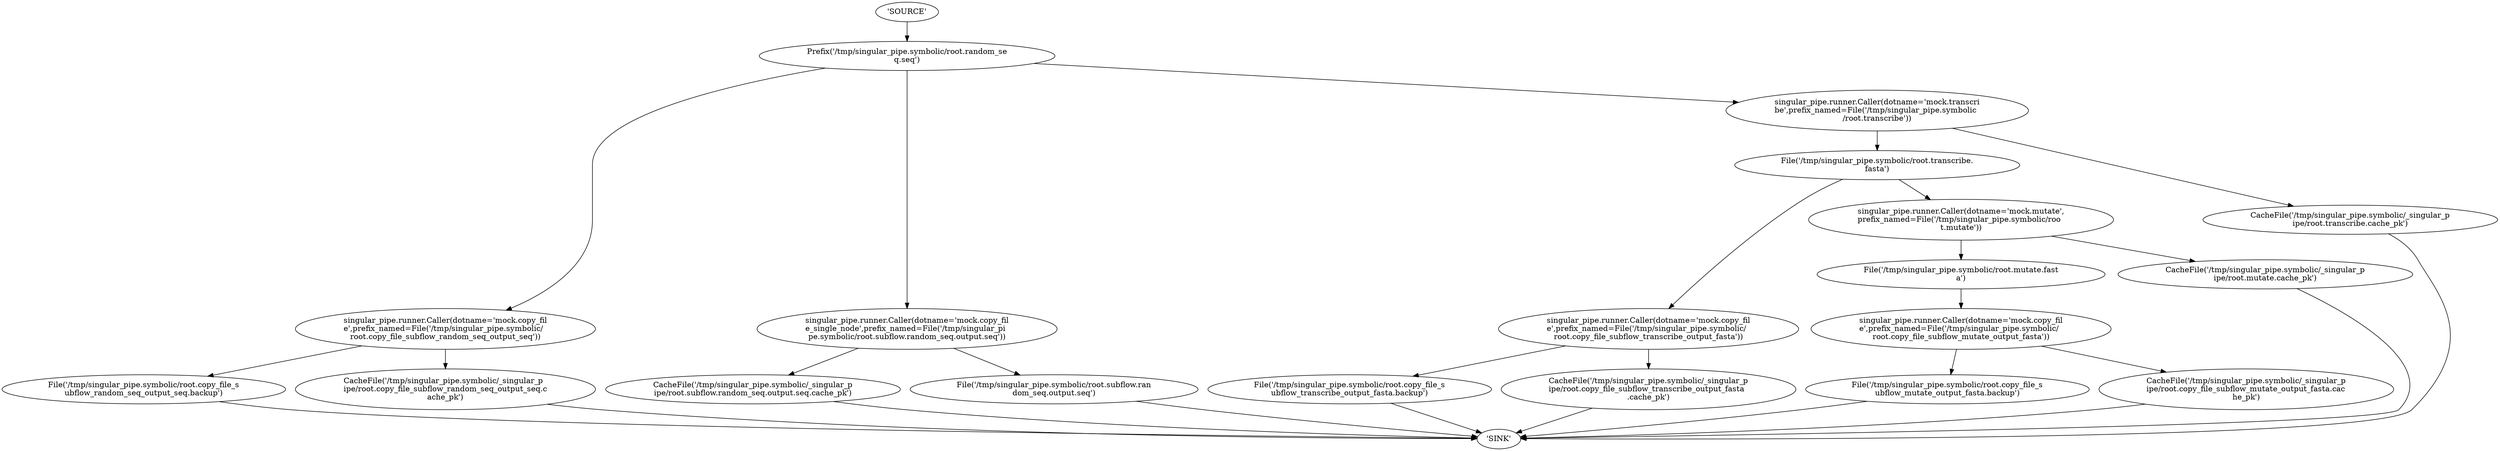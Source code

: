 strict digraph G {
	rankdir=TB
	"File('/tmp/singular_pipe.symbolic/root.copy_file_s\lubflow_random_seq_output_seq.backup')" -> "'SINK'"
	"singular_pipe.runner.Caller(dotname='mock.copy_fil\le',prefix_named=File('/tmp/singular_pipe.symbolic/\lroot.copy_file_subflow_random_seq_output_seq'))" -> "File('/tmp/singular_pipe.symbolic/root.copy_file_s\lubflow_random_seq_output_seq.backup')"
	"CacheFile('/tmp/singular_pipe.symbolic/_singular_p\lipe/root.copy_file_subflow_random_seq_output_seq.c\lache_pk')" -> "'SINK'"
	"singular_pipe.runner.Caller(dotname='mock.copy_fil\le',prefix_named=File('/tmp/singular_pipe.symbolic/\lroot.copy_file_subflow_random_seq_output_seq'))" -> "CacheFile('/tmp/singular_pipe.symbolic/_singular_p\lipe/root.copy_file_subflow_random_seq_output_seq.c\lache_pk')"
	"Prefix('/tmp/singular_pipe.symbolic/root.random_se\lq.seq')" -> "singular_pipe.runner.Caller(dotname='mock.copy_fil\le',prefix_named=File('/tmp/singular_pipe.symbolic/\lroot.copy_file_subflow_random_seq_output_seq'))"
	"CacheFile('/tmp/singular_pipe.symbolic/_singular_p\lipe/root.subflow.random_seq.output.seq.cache_pk')" -> "'SINK'"
	"singular_pipe.runner.Caller(dotname='mock.copy_fil\le_single_node',prefix_named=File('/tmp/singular_pi\lpe.symbolic/root.subflow.random_seq.output.seq'))" -> "CacheFile('/tmp/singular_pipe.symbolic/_singular_p\lipe/root.subflow.random_seq.output.seq.cache_pk')"
	"File('/tmp/singular_pipe.symbolic/root.subflow.ran\ldom_seq.output.seq')" -> "'SINK'"
	"singular_pipe.runner.Caller(dotname='mock.copy_fil\le_single_node',prefix_named=File('/tmp/singular_pi\lpe.symbolic/root.subflow.random_seq.output.seq'))" -> "File('/tmp/singular_pipe.symbolic/root.subflow.ran\ldom_seq.output.seq')"
	"Prefix('/tmp/singular_pipe.symbolic/root.random_se\lq.seq')" -> "singular_pipe.runner.Caller(dotname='mock.copy_fil\le_single_node',prefix_named=File('/tmp/singular_pi\lpe.symbolic/root.subflow.random_seq.output.seq'))"
	"File('/tmp/singular_pipe.symbolic/root.copy_file_s\lubflow_transcribe_output_fasta.backup')" -> "'SINK'"
	"singular_pipe.runner.Caller(dotname='mock.copy_fil\le',prefix_named=File('/tmp/singular_pipe.symbolic/\lroot.copy_file_subflow_transcribe_output_fasta'))" -> "File('/tmp/singular_pipe.symbolic/root.copy_file_s\lubflow_transcribe_output_fasta.backup')"
	"CacheFile('/tmp/singular_pipe.symbolic/_singular_p\lipe/root.copy_file_subflow_transcribe_output_fasta\l.cache_pk')" -> "'SINK'"
	"singular_pipe.runner.Caller(dotname='mock.copy_fil\le',prefix_named=File('/tmp/singular_pipe.symbolic/\lroot.copy_file_subflow_transcribe_output_fasta'))" -> "CacheFile('/tmp/singular_pipe.symbolic/_singular_p\lipe/root.copy_file_subflow_transcribe_output_fasta\l.cache_pk')"
	"File('/tmp/singular_pipe.symbolic/root.transcribe.\lfasta')" -> "singular_pipe.runner.Caller(dotname='mock.copy_fil\le',prefix_named=File('/tmp/singular_pipe.symbolic/\lroot.copy_file_subflow_transcribe_output_fasta'))"
	"File('/tmp/singular_pipe.symbolic/root.copy_file_s\lubflow_mutate_output_fasta.backup')" -> "'SINK'"
	"singular_pipe.runner.Caller(dotname='mock.copy_fil\le',prefix_named=File('/tmp/singular_pipe.symbolic/\lroot.copy_file_subflow_mutate_output_fasta'))" -> "File('/tmp/singular_pipe.symbolic/root.copy_file_s\lubflow_mutate_output_fasta.backup')"
	"CacheFile('/tmp/singular_pipe.symbolic/_singular_p\lipe/root.copy_file_subflow_mutate_output_fasta.cac\lhe_pk')" -> "'SINK'"
	"singular_pipe.runner.Caller(dotname='mock.copy_fil\le',prefix_named=File('/tmp/singular_pipe.symbolic/\lroot.copy_file_subflow_mutate_output_fasta'))" -> "CacheFile('/tmp/singular_pipe.symbolic/_singular_p\lipe/root.copy_file_subflow_mutate_output_fasta.cac\lhe_pk')"
	"File('/tmp/singular_pipe.symbolic/root.mutate.fast\la')" -> "singular_pipe.runner.Caller(dotname='mock.copy_fil\le',prefix_named=File('/tmp/singular_pipe.symbolic/\lroot.copy_file_subflow_mutate_output_fasta'))"
	"singular_pipe.runner.Caller(dotname='mock.mutate',\lprefix_named=File('/tmp/singular_pipe.symbolic/roo\lt.mutate'))" -> "File('/tmp/singular_pipe.symbolic/root.mutate.fast\la')"
	"CacheFile('/tmp/singular_pipe.symbolic/_singular_p\lipe/root.mutate.cache_pk')" -> "'SINK'"
	"singular_pipe.runner.Caller(dotname='mock.mutate',\lprefix_named=File('/tmp/singular_pipe.symbolic/roo\lt.mutate'))" -> "CacheFile('/tmp/singular_pipe.symbolic/_singular_p\lipe/root.mutate.cache_pk')"
	"File('/tmp/singular_pipe.symbolic/root.transcribe.\lfasta')" -> "singular_pipe.runner.Caller(dotname='mock.mutate',\lprefix_named=File('/tmp/singular_pipe.symbolic/roo\lt.mutate'))"
	"singular_pipe.runner.Caller(dotname='mock.transcri\lbe',prefix_named=File('/tmp/singular_pipe.symbolic\l/root.transcribe'))" -> "File('/tmp/singular_pipe.symbolic/root.transcribe.\lfasta')"
	"CacheFile('/tmp/singular_pipe.symbolic/_singular_p\lipe/root.transcribe.cache_pk')" -> "'SINK'"
	"singular_pipe.runner.Caller(dotname='mock.transcri\lbe',prefix_named=File('/tmp/singular_pipe.symbolic\l/root.transcribe'))" -> "CacheFile('/tmp/singular_pipe.symbolic/_singular_p\lipe/root.transcribe.cache_pk')"
	"Prefix('/tmp/singular_pipe.symbolic/root.random_se\lq.seq')" -> "singular_pipe.runner.Caller(dotname='mock.transcri\lbe',prefix_named=File('/tmp/singular_pipe.symbolic\l/root.transcribe'))"
	"'SOURCE'" -> "Prefix('/tmp/singular_pipe.symbolic/root.random_se\lq.seq')"
}
